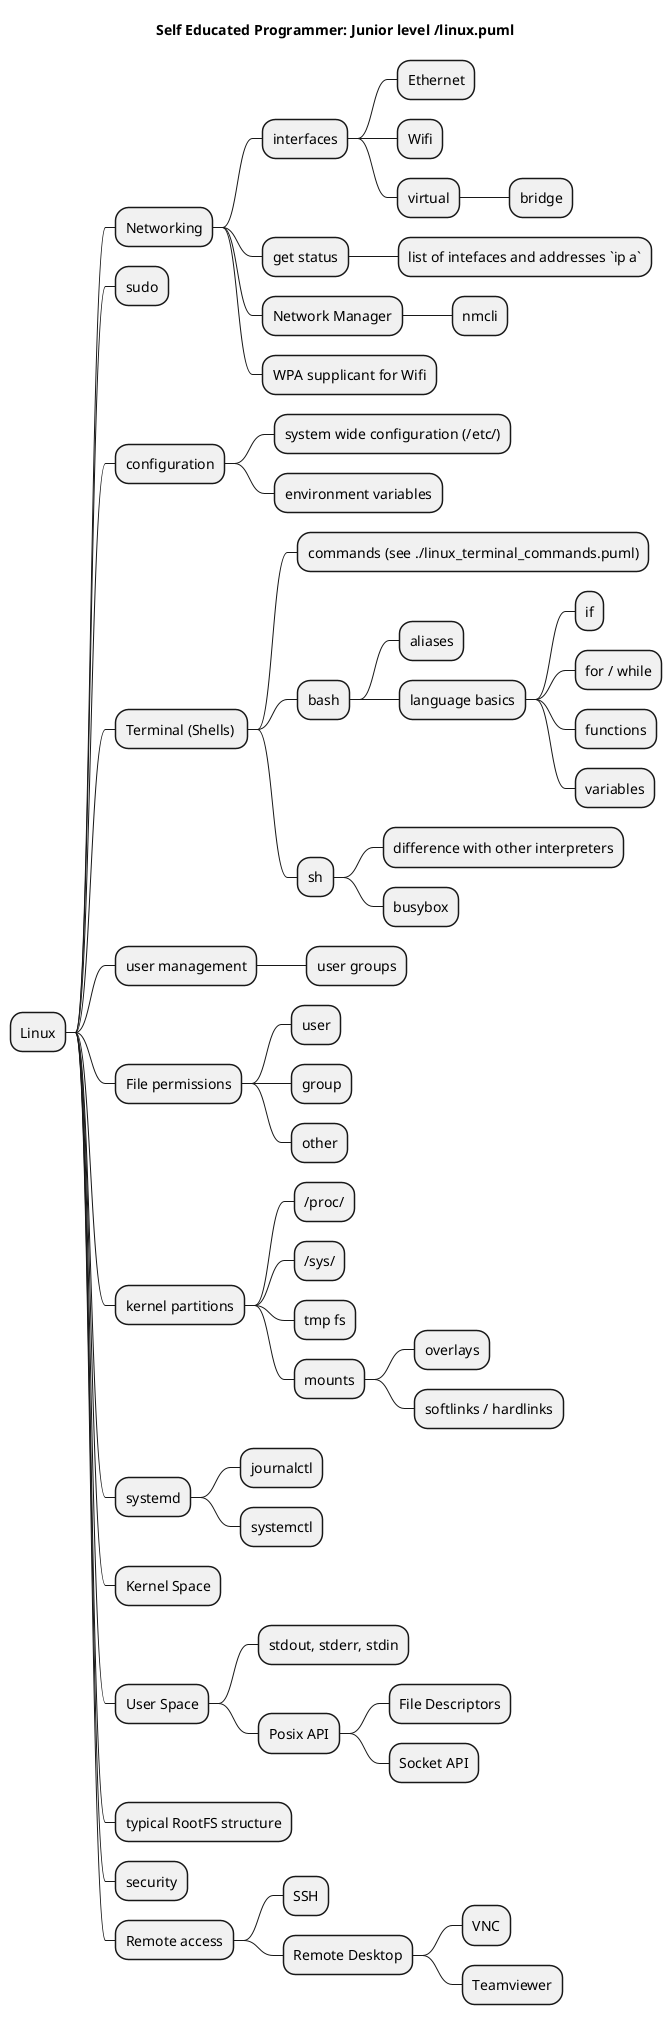 @startmindmap
title Self Educated Programmer: Junior level /linux.puml


* Linux
** Networking
*** interfaces
**** Ethernet
**** Wifi
**** virtual
***** bridge
*** get status
**** list of intefaces and addresses `ip a`
*** Network Manager
**** nmcli
*** WPA supplicant for Wifi
** sudo
** configuration
*** system wide configuration (/etc/)
*** environment variables
** Terminal (Shells) 
*** commands (see ./linux_terminal_commands.puml)
*** bash
**** aliases
**** language basics
***** if
***** for / while
***** functions
***** variables
*** sh
**** difference with other interpreters
**** busybox
** user management
*** user groups
** File permissions
*** user
*** group
*** other
** kernel partitions
*** /proc/
*** /sys/
*** tmp fs
*** mounts
**** overlays
**** softlinks / hardlinks
** systemd
*** journalctl
*** systemctl
** Kernel Space
** User Space
*** stdout, stderr, stdin
*** Posix API
**** File Descriptors
**** Socket API
** typical RootFS structure
** security
** Remote access
*** SSH
*** Remote Desktop
**** VNC
**** Teamviewer

@endmindmap
